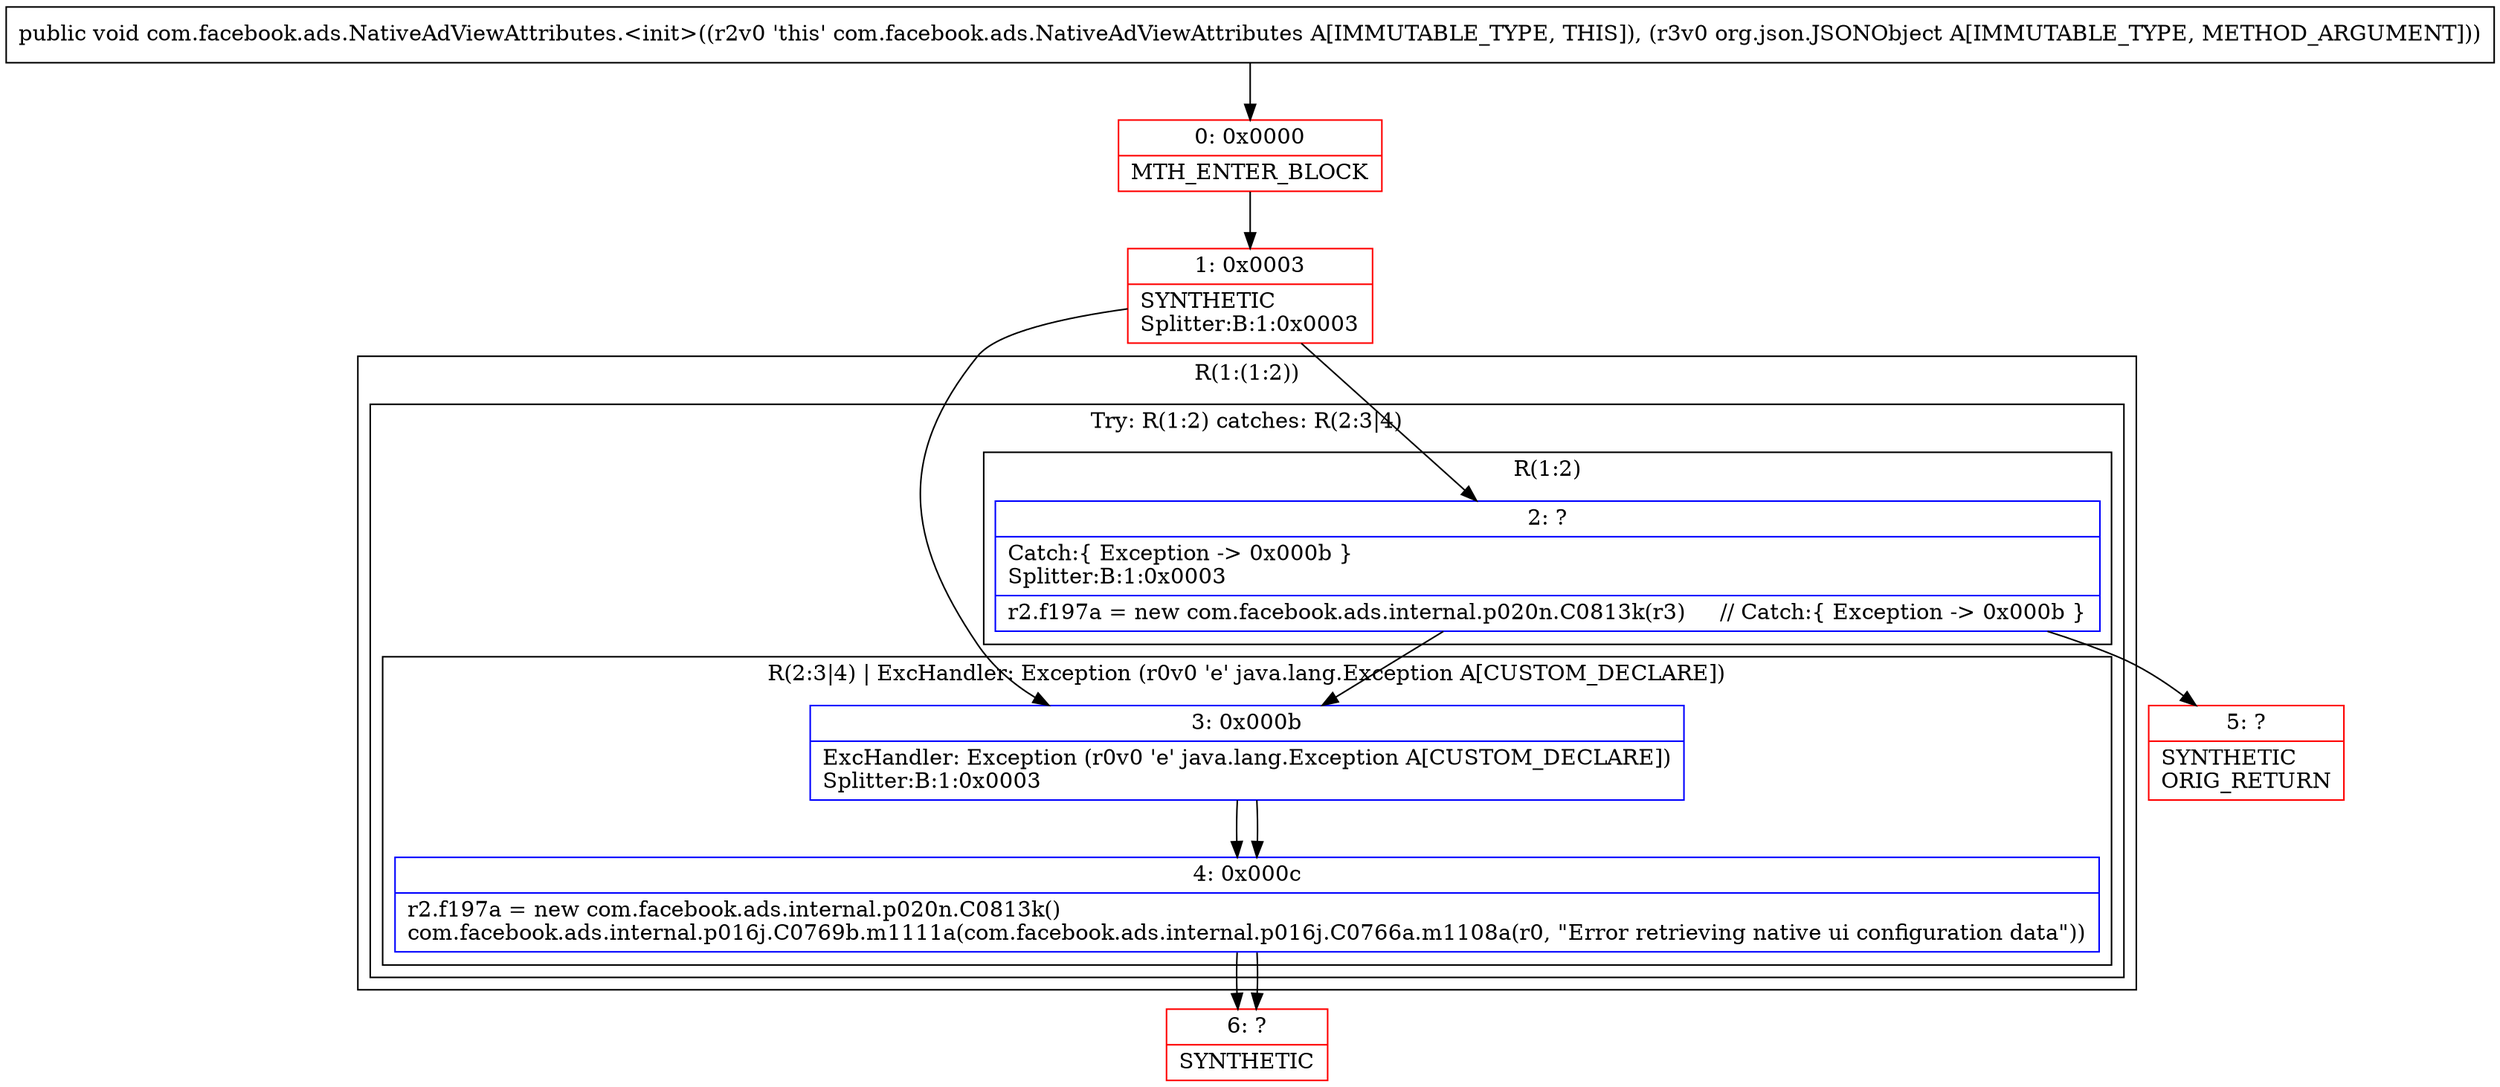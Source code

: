 digraph "CFG forcom.facebook.ads.NativeAdViewAttributes.\<init\>(Lorg\/json\/JSONObject;)V" {
subgraph cluster_Region_201719647 {
label = "R(1:(1:2))";
node [shape=record,color=blue];
subgraph cluster_TryCatchRegion_84125726 {
label = "Try: R(1:2) catches: R(2:3|4)";
node [shape=record,color=blue];
subgraph cluster_Region_1518100415 {
label = "R(1:2)";
node [shape=record,color=blue];
Node_2 [shape=record,label="{2\:\ ?|Catch:\{ Exception \-\> 0x000b \}\lSplitter:B:1:0x0003\l|r2.f197a = new com.facebook.ads.internal.p020n.C0813k(r3)     \/\/ Catch:\{ Exception \-\> 0x000b \}\l}"];
}
subgraph cluster_Region_1232048798 {
label = "R(2:3|4) | ExcHandler: Exception (r0v0 'e' java.lang.Exception A[CUSTOM_DECLARE])\l";
node [shape=record,color=blue];
Node_3 [shape=record,label="{3\:\ 0x000b|ExcHandler: Exception (r0v0 'e' java.lang.Exception A[CUSTOM_DECLARE])\lSplitter:B:1:0x0003\l}"];
Node_4 [shape=record,label="{4\:\ 0x000c|r2.f197a = new com.facebook.ads.internal.p020n.C0813k()\lcom.facebook.ads.internal.p016j.C0769b.m1111a(com.facebook.ads.internal.p016j.C0766a.m1108a(r0, \"Error retrieving native ui configuration data\"))\l}"];
}
}
}
subgraph cluster_Region_1232048798 {
label = "R(2:3|4) | ExcHandler: Exception (r0v0 'e' java.lang.Exception A[CUSTOM_DECLARE])\l";
node [shape=record,color=blue];
Node_3 [shape=record,label="{3\:\ 0x000b|ExcHandler: Exception (r0v0 'e' java.lang.Exception A[CUSTOM_DECLARE])\lSplitter:B:1:0x0003\l}"];
Node_4 [shape=record,label="{4\:\ 0x000c|r2.f197a = new com.facebook.ads.internal.p020n.C0813k()\lcom.facebook.ads.internal.p016j.C0769b.m1111a(com.facebook.ads.internal.p016j.C0766a.m1108a(r0, \"Error retrieving native ui configuration data\"))\l}"];
}
Node_0 [shape=record,color=red,label="{0\:\ 0x0000|MTH_ENTER_BLOCK\l}"];
Node_1 [shape=record,color=red,label="{1\:\ 0x0003|SYNTHETIC\lSplitter:B:1:0x0003\l}"];
Node_5 [shape=record,color=red,label="{5\:\ ?|SYNTHETIC\lORIG_RETURN\l}"];
Node_6 [shape=record,color=red,label="{6\:\ ?|SYNTHETIC\l}"];
MethodNode[shape=record,label="{public void com.facebook.ads.NativeAdViewAttributes.\<init\>((r2v0 'this' com.facebook.ads.NativeAdViewAttributes A[IMMUTABLE_TYPE, THIS]), (r3v0 org.json.JSONObject A[IMMUTABLE_TYPE, METHOD_ARGUMENT])) }"];
MethodNode -> Node_0;
Node_2 -> Node_3;
Node_2 -> Node_5;
Node_3 -> Node_4;
Node_4 -> Node_6;
Node_3 -> Node_4;
Node_4 -> Node_6;
Node_0 -> Node_1;
Node_1 -> Node_2;
Node_1 -> Node_3;
}


